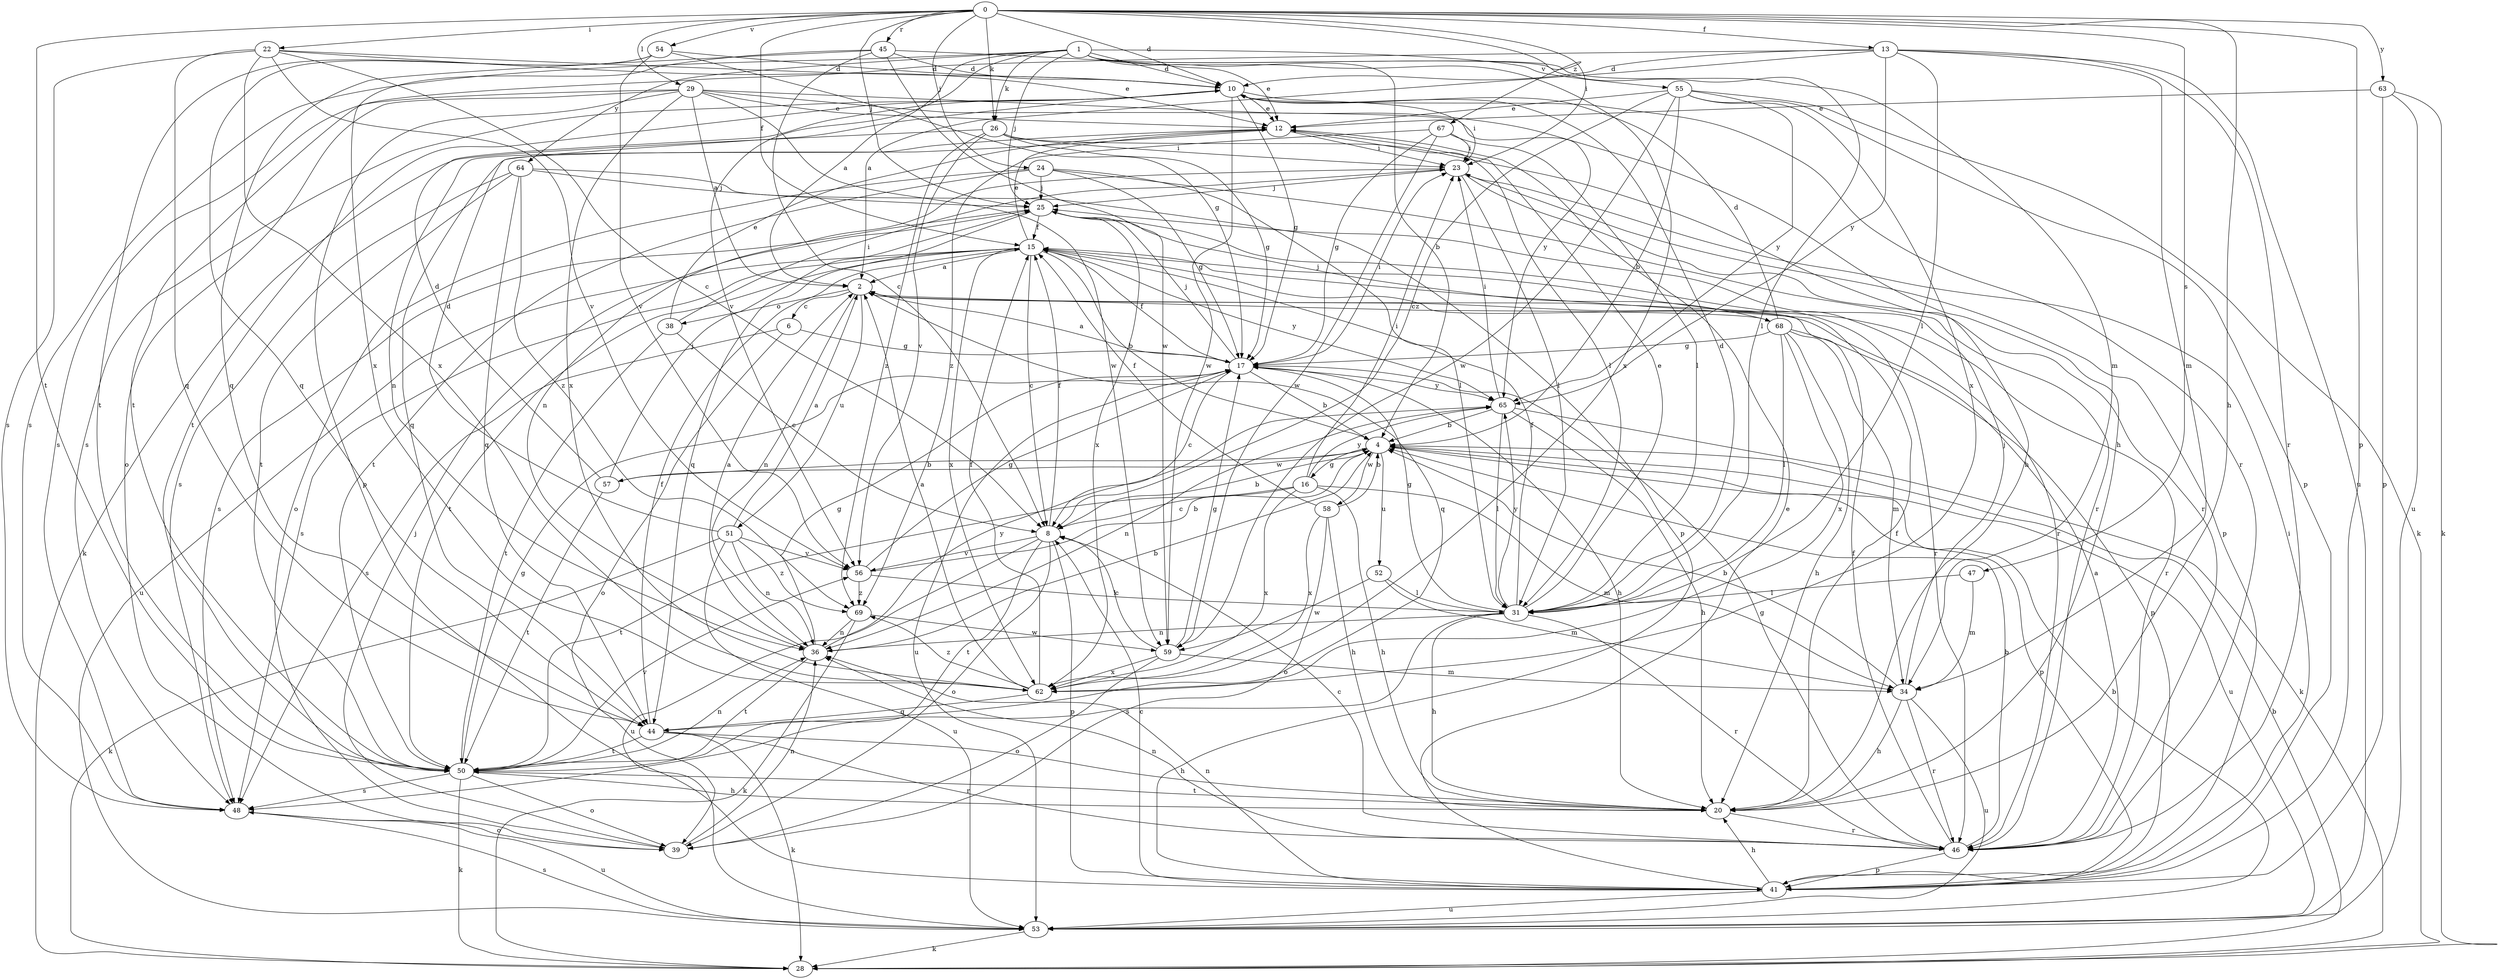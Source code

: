 strict digraph  {
0;
1;
2;
4;
6;
8;
10;
12;
13;
15;
16;
17;
20;
22;
23;
24;
25;
26;
28;
29;
31;
34;
36;
38;
39;
41;
44;
45;
46;
47;
48;
50;
51;
52;
53;
54;
55;
56;
57;
58;
59;
62;
63;
64;
65;
67;
68;
69;
0 -> 10  [label=d];
0 -> 13  [label=f];
0 -> 15  [label=f];
0 -> 20  [label=h];
0 -> 22  [label=i];
0 -> 23  [label=i];
0 -> 24  [label=j];
0 -> 25  [label=j];
0 -> 26  [label=k];
0 -> 29  [label=l];
0 -> 41  [label=p];
0 -> 45  [label=r];
0 -> 47  [label=s];
0 -> 50  [label=t];
0 -> 54  [label=v];
0 -> 63  [label=y];
0 -> 67  [label=z];
1 -> 2  [label=a];
1 -> 4  [label=b];
1 -> 10  [label=d];
1 -> 25  [label=j];
1 -> 26  [label=k];
1 -> 31  [label=l];
1 -> 34  [label=m];
1 -> 48  [label=s];
1 -> 55  [label=v];
1 -> 56  [label=v];
1 -> 62  [label=x];
1 -> 64  [label=y];
2 -> 6  [label=c];
2 -> 36  [label=n];
2 -> 38  [label=o];
2 -> 44  [label=q];
2 -> 46  [label=r];
2 -> 51  [label=u];
2 -> 68  [label=z];
4 -> 16  [label=g];
4 -> 41  [label=p];
4 -> 52  [label=u];
4 -> 53  [label=u];
4 -> 57  [label=w];
4 -> 58  [label=w];
6 -> 17  [label=g];
6 -> 39  [label=o];
6 -> 48  [label=s];
8 -> 4  [label=b];
8 -> 15  [label=f];
8 -> 39  [label=o];
8 -> 41  [label=p];
8 -> 50  [label=t];
8 -> 53  [label=u];
8 -> 56  [label=v];
10 -> 12  [label=e];
10 -> 17  [label=g];
10 -> 23  [label=i];
10 -> 46  [label=r];
10 -> 48  [label=s];
10 -> 50  [label=t];
10 -> 59  [label=w];
12 -> 23  [label=i];
12 -> 31  [label=l];
12 -> 36  [label=n];
12 -> 44  [label=q];
13 -> 2  [label=a];
13 -> 10  [label=d];
13 -> 31  [label=l];
13 -> 34  [label=m];
13 -> 46  [label=r];
13 -> 50  [label=t];
13 -> 53  [label=u];
13 -> 65  [label=y];
15 -> 2  [label=a];
15 -> 4  [label=b];
15 -> 8  [label=c];
15 -> 12  [label=e];
15 -> 46  [label=r];
15 -> 48  [label=s];
15 -> 50  [label=t];
15 -> 53  [label=u];
15 -> 62  [label=x];
15 -> 65  [label=y];
16 -> 8  [label=c];
16 -> 20  [label=h];
16 -> 23  [label=i];
16 -> 34  [label=m];
16 -> 50  [label=t];
16 -> 62  [label=x];
16 -> 65  [label=y];
17 -> 2  [label=a];
17 -> 4  [label=b];
17 -> 8  [label=c];
17 -> 15  [label=f];
17 -> 20  [label=h];
17 -> 23  [label=i];
17 -> 25  [label=j];
17 -> 53  [label=u];
17 -> 65  [label=y];
20 -> 15  [label=f];
20 -> 46  [label=r];
20 -> 50  [label=t];
22 -> 8  [label=c];
22 -> 10  [label=d];
22 -> 12  [label=e];
22 -> 44  [label=q];
22 -> 48  [label=s];
22 -> 56  [label=v];
22 -> 62  [label=x];
23 -> 25  [label=j];
23 -> 31  [label=l];
23 -> 36  [label=n];
23 -> 41  [label=p];
23 -> 46  [label=r];
24 -> 17  [label=g];
24 -> 25  [label=j];
24 -> 31  [label=l];
24 -> 39  [label=o];
24 -> 46  [label=r];
24 -> 50  [label=t];
25 -> 15  [label=f];
25 -> 44  [label=q];
25 -> 46  [label=r];
25 -> 48  [label=s];
25 -> 62  [label=x];
26 -> 17  [label=g];
26 -> 20  [label=h];
26 -> 23  [label=i];
26 -> 28  [label=k];
26 -> 56  [label=v];
26 -> 69  [label=z];
28 -> 4  [label=b];
29 -> 2  [label=a];
29 -> 12  [label=e];
29 -> 20  [label=h];
29 -> 39  [label=o];
29 -> 41  [label=p];
29 -> 48  [label=s];
29 -> 59  [label=w];
29 -> 62  [label=x];
29 -> 65  [label=y];
31 -> 10  [label=d];
31 -> 12  [label=e];
31 -> 15  [label=f];
31 -> 17  [label=g];
31 -> 20  [label=h];
31 -> 36  [label=n];
31 -> 46  [label=r];
31 -> 48  [label=s];
31 -> 65  [label=y];
34 -> 4  [label=b];
34 -> 20  [label=h];
34 -> 25  [label=j];
34 -> 46  [label=r];
34 -> 53  [label=u];
36 -> 2  [label=a];
36 -> 4  [label=b];
36 -> 17  [label=g];
36 -> 50  [label=t];
36 -> 65  [label=y];
38 -> 8  [label=c];
38 -> 12  [label=e];
38 -> 23  [label=i];
38 -> 50  [label=t];
39 -> 25  [label=j];
39 -> 36  [label=n];
41 -> 8  [label=c];
41 -> 12  [label=e];
41 -> 20  [label=h];
41 -> 23  [label=i];
41 -> 36  [label=n];
41 -> 53  [label=u];
44 -> 15  [label=f];
44 -> 20  [label=h];
44 -> 28  [label=k];
44 -> 46  [label=r];
44 -> 50  [label=t];
45 -> 8  [label=c];
45 -> 10  [label=d];
45 -> 12  [label=e];
45 -> 44  [label=q];
45 -> 59  [label=w];
45 -> 62  [label=x];
46 -> 2  [label=a];
46 -> 4  [label=b];
46 -> 8  [label=c];
46 -> 15  [label=f];
46 -> 17  [label=g];
46 -> 36  [label=n];
46 -> 41  [label=p];
47 -> 31  [label=l];
47 -> 34  [label=m];
48 -> 39  [label=o];
48 -> 53  [label=u];
50 -> 17  [label=g];
50 -> 20  [label=h];
50 -> 28  [label=k];
50 -> 36  [label=n];
50 -> 39  [label=o];
50 -> 48  [label=s];
50 -> 56  [label=v];
51 -> 2  [label=a];
51 -> 10  [label=d];
51 -> 28  [label=k];
51 -> 36  [label=n];
51 -> 53  [label=u];
51 -> 56  [label=v];
51 -> 69  [label=z];
52 -> 31  [label=l];
52 -> 34  [label=m];
52 -> 59  [label=w];
53 -> 4  [label=b];
53 -> 28  [label=k];
53 -> 48  [label=s];
54 -> 10  [label=d];
54 -> 17  [label=g];
54 -> 44  [label=q];
54 -> 50  [label=t];
54 -> 56  [label=v];
55 -> 4  [label=b];
55 -> 8  [label=c];
55 -> 12  [label=e];
55 -> 28  [label=k];
55 -> 41  [label=p];
55 -> 59  [label=w];
55 -> 62  [label=x];
55 -> 65  [label=y];
56 -> 4  [label=b];
56 -> 17  [label=g];
56 -> 31  [label=l];
56 -> 69  [label=z];
57 -> 4  [label=b];
57 -> 10  [label=d];
57 -> 25  [label=j];
57 -> 50  [label=t];
58 -> 4  [label=b];
58 -> 15  [label=f];
58 -> 20  [label=h];
58 -> 39  [label=o];
58 -> 62  [label=x];
59 -> 8  [label=c];
59 -> 17  [label=g];
59 -> 34  [label=m];
59 -> 39  [label=o];
59 -> 62  [label=x];
62 -> 2  [label=a];
62 -> 15  [label=f];
62 -> 44  [label=q];
62 -> 69  [label=z];
63 -> 12  [label=e];
63 -> 28  [label=k];
63 -> 41  [label=p];
63 -> 53  [label=u];
64 -> 25  [label=j];
64 -> 41  [label=p];
64 -> 44  [label=q];
64 -> 48  [label=s];
64 -> 50  [label=t];
64 -> 69  [label=z];
65 -> 4  [label=b];
65 -> 20  [label=h];
65 -> 23  [label=i];
65 -> 28  [label=k];
65 -> 31  [label=l];
65 -> 36  [label=n];
67 -> 17  [label=g];
67 -> 23  [label=i];
67 -> 31  [label=l];
67 -> 59  [label=w];
67 -> 69  [label=z];
68 -> 10  [label=d];
68 -> 17  [label=g];
68 -> 20  [label=h];
68 -> 25  [label=j];
68 -> 31  [label=l];
68 -> 34  [label=m];
68 -> 41  [label=p];
68 -> 62  [label=x];
69 -> 28  [label=k];
69 -> 36  [label=n];
69 -> 59  [label=w];
}

